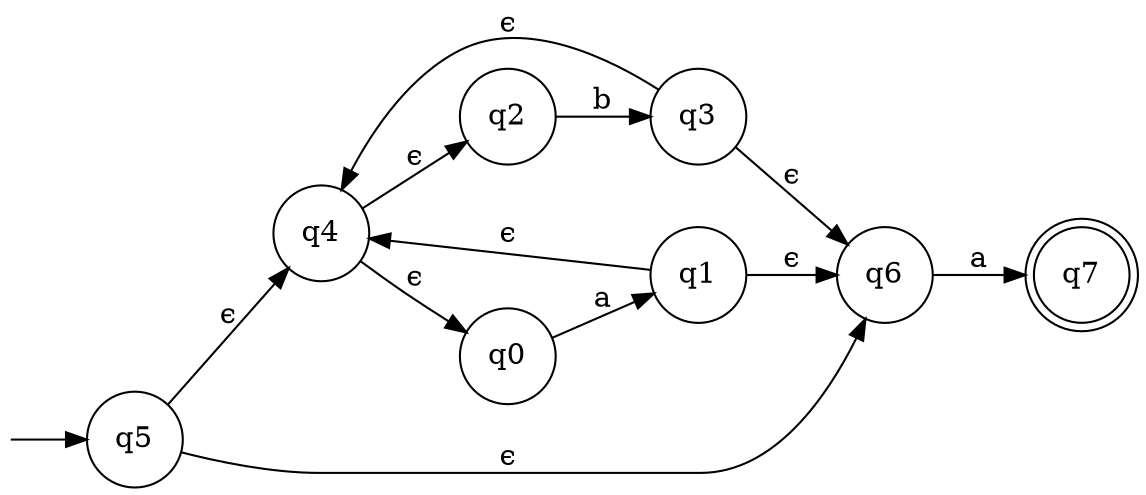 digraph{
 rankdir="LR"
 node [shape = circle]
 start  [label = "", shape=none, width=0]
 q7 [ shape=doublecircle ] 
 start -> q5
 q0 -> q1 [label="a"]
 q2 -> q3 [label="b"]
 q4 -> q0 [label="ϵ"]
 q4 -> q2 [label="ϵ"]
 q5 -> q4 [label="ϵ"]
 q1 -> q4 [label="ϵ"]
 q3 -> q4 [label="ϵ"]
 q6 -> q7 [label="a"]
 q1 -> q6 [label="ϵ"]
 q3 -> q6 [label="ϵ"]
 q5 -> q6 [label="ϵ"]
}
